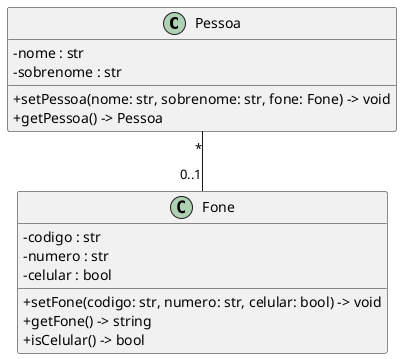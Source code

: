 @startuml

' left to right direction
skinparam classAttributeIconSize 0

class Pessoa {
    - nome : str
    - sobrenome : str
    + setPessoa(nome: str, sobrenome: str, fone: Fone) -> void
    + getPessoa() -> Pessoa
}

class Fone {
    - codigo : str
    - numero : str
    - celular : bool
    + setFone(codigo: str, numero: str, celular: bool) -> void
    + getFone() -> string
    + isCelular() -> bool
}

Pessoa "*"--"0..1" Fone

@enduml